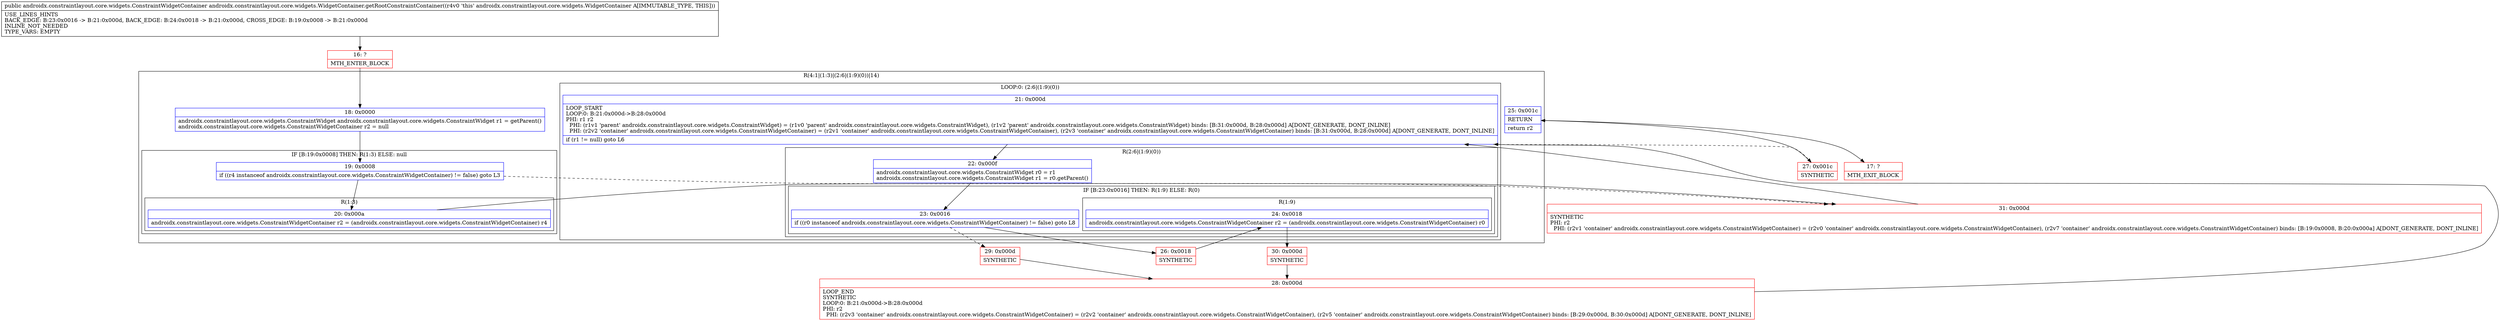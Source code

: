 digraph "CFG forandroidx.constraintlayout.core.widgets.WidgetContainer.getRootConstraintContainer()Landroidx\/constraintlayout\/core\/widgets\/ConstraintWidgetContainer;" {
subgraph cluster_Region_1041622222 {
label = "R(4:1|(1:3)|(2:6|(1:9)(0))|14)";
node [shape=record,color=blue];
Node_18 [shape=record,label="{18\:\ 0x0000|androidx.constraintlayout.core.widgets.ConstraintWidget androidx.constraintlayout.core.widgets.ConstraintWidget r1 = getParent()\landroidx.constraintlayout.core.widgets.ConstraintWidgetContainer r2 = null\l}"];
subgraph cluster_IfRegion_838853705 {
label = "IF [B:19:0x0008] THEN: R(1:3) ELSE: null";
node [shape=record,color=blue];
Node_19 [shape=record,label="{19\:\ 0x0008|if ((r4 instanceof androidx.constraintlayout.core.widgets.ConstraintWidgetContainer) != false) goto L3\l}"];
subgraph cluster_Region_507569075 {
label = "R(1:3)";
node [shape=record,color=blue];
Node_20 [shape=record,label="{20\:\ 0x000a|androidx.constraintlayout.core.widgets.ConstraintWidgetContainer r2 = (androidx.constraintlayout.core.widgets.ConstraintWidgetContainer) r4\l}"];
}
}
subgraph cluster_LoopRegion_2043248189 {
label = "LOOP:0: (2:6|(1:9)(0))";
node [shape=record,color=blue];
Node_21 [shape=record,label="{21\:\ 0x000d|LOOP_START\lLOOP:0: B:21:0x000d\-\>B:28:0x000d\lPHI: r1 r2 \l  PHI: (r1v1 'parent' androidx.constraintlayout.core.widgets.ConstraintWidget) = (r1v0 'parent' androidx.constraintlayout.core.widgets.ConstraintWidget), (r1v2 'parent' androidx.constraintlayout.core.widgets.ConstraintWidget) binds: [B:31:0x000d, B:28:0x000d] A[DONT_GENERATE, DONT_INLINE]\l  PHI: (r2v2 'container' androidx.constraintlayout.core.widgets.ConstraintWidgetContainer) = (r2v1 'container' androidx.constraintlayout.core.widgets.ConstraintWidgetContainer), (r2v3 'container' androidx.constraintlayout.core.widgets.ConstraintWidgetContainer) binds: [B:31:0x000d, B:28:0x000d] A[DONT_GENERATE, DONT_INLINE]\l|if (r1 != null) goto L6\l}"];
subgraph cluster_Region_653754978 {
label = "R(2:6|(1:9)(0))";
node [shape=record,color=blue];
Node_22 [shape=record,label="{22\:\ 0x000f|androidx.constraintlayout.core.widgets.ConstraintWidget r0 = r1\landroidx.constraintlayout.core.widgets.ConstraintWidget r1 = r0.getParent()\l}"];
subgraph cluster_IfRegion_79595147 {
label = "IF [B:23:0x0016] THEN: R(1:9) ELSE: R(0)";
node [shape=record,color=blue];
Node_23 [shape=record,label="{23\:\ 0x0016|if ((r0 instanceof androidx.constraintlayout.core.widgets.ConstraintWidgetContainer) != false) goto L8\l}"];
subgraph cluster_Region_258102533 {
label = "R(1:9)";
node [shape=record,color=blue];
Node_24 [shape=record,label="{24\:\ 0x0018|androidx.constraintlayout.core.widgets.ConstraintWidgetContainer r2 = (androidx.constraintlayout.core.widgets.ConstraintWidgetContainer) r0\l}"];
}
subgraph cluster_Region_287411829 {
label = "R(0)";
node [shape=record,color=blue];
}
}
}
}
Node_25 [shape=record,label="{25\:\ 0x001c|RETURN\l|return r2\l}"];
}
Node_16 [shape=record,color=red,label="{16\:\ ?|MTH_ENTER_BLOCK\l}"];
Node_31 [shape=record,color=red,label="{31\:\ 0x000d|SYNTHETIC\lPHI: r2 \l  PHI: (r2v1 'container' androidx.constraintlayout.core.widgets.ConstraintWidgetContainer) = (r2v0 'container' androidx.constraintlayout.core.widgets.ConstraintWidgetContainer), (r2v7 'container' androidx.constraintlayout.core.widgets.ConstraintWidgetContainer) binds: [B:19:0x0008, B:20:0x000a] A[DONT_GENERATE, DONT_INLINE]\l}"];
Node_26 [shape=record,color=red,label="{26\:\ 0x0018|SYNTHETIC\l}"];
Node_30 [shape=record,color=red,label="{30\:\ 0x000d|SYNTHETIC\l}"];
Node_28 [shape=record,color=red,label="{28\:\ 0x000d|LOOP_END\lSYNTHETIC\lLOOP:0: B:21:0x000d\-\>B:28:0x000d\lPHI: r2 \l  PHI: (r2v3 'container' androidx.constraintlayout.core.widgets.ConstraintWidgetContainer) = (r2v2 'container' androidx.constraintlayout.core.widgets.ConstraintWidgetContainer), (r2v5 'container' androidx.constraintlayout.core.widgets.ConstraintWidgetContainer) binds: [B:29:0x000d, B:30:0x000d] A[DONT_GENERATE, DONT_INLINE]\l}"];
Node_29 [shape=record,color=red,label="{29\:\ 0x000d|SYNTHETIC\l}"];
Node_27 [shape=record,color=red,label="{27\:\ 0x001c|SYNTHETIC\l}"];
Node_17 [shape=record,color=red,label="{17\:\ ?|MTH_EXIT_BLOCK\l}"];
MethodNode[shape=record,label="{public androidx.constraintlayout.core.widgets.ConstraintWidgetContainer androidx.constraintlayout.core.widgets.WidgetContainer.getRootConstraintContainer((r4v0 'this' androidx.constraintlayout.core.widgets.WidgetContainer A[IMMUTABLE_TYPE, THIS]))  | USE_LINES_HINTS\lBACK_EDGE: B:23:0x0016 \-\> B:21:0x000d, BACK_EDGE: B:24:0x0018 \-\> B:21:0x000d, CROSS_EDGE: B:19:0x0008 \-\> B:21:0x000d\lINLINE_NOT_NEEDED\lTYPE_VARS: EMPTY\l}"];
MethodNode -> Node_16;Node_18 -> Node_19;
Node_19 -> Node_20;
Node_19 -> Node_31[style=dashed];
Node_20 -> Node_31;
Node_21 -> Node_22;
Node_21 -> Node_27[style=dashed];
Node_22 -> Node_23;
Node_23 -> Node_26;
Node_23 -> Node_29[style=dashed];
Node_24 -> Node_30;
Node_25 -> Node_17;
Node_16 -> Node_18;
Node_31 -> Node_21;
Node_26 -> Node_24;
Node_30 -> Node_28;
Node_28 -> Node_21;
Node_29 -> Node_28;
Node_27 -> Node_25;
}

